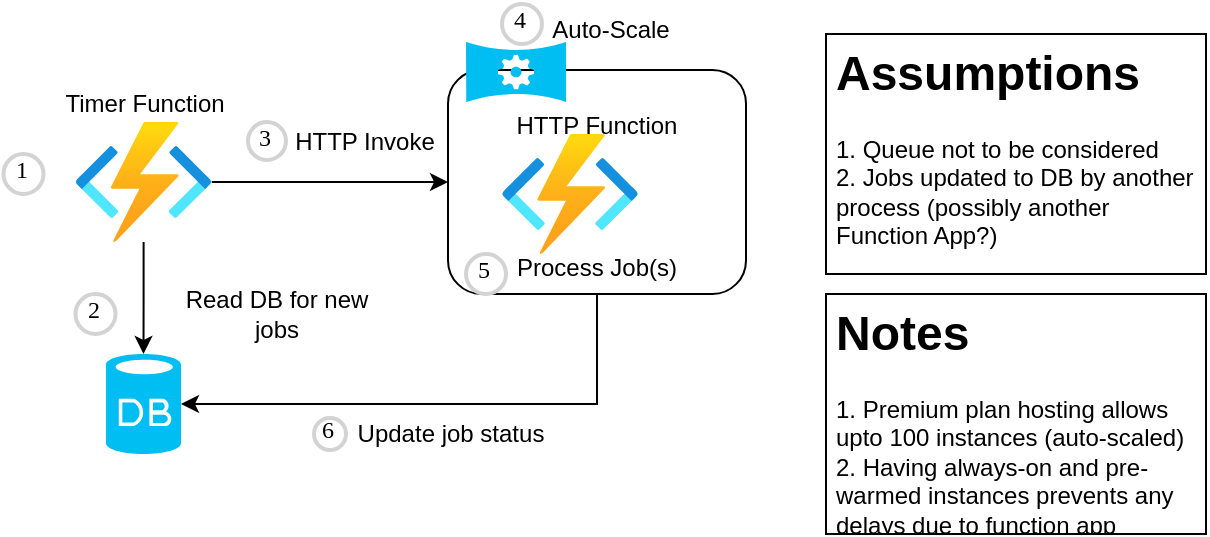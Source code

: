 <mxfile version="20.4.0" type="github">
  <diagram id="WI9T0HZ2pTsCkuznbFz-" name="Page-1">
    <mxGraphModel dx="782" dy="436" grid="1" gridSize="10" guides="1" tooltips="1" connect="1" arrows="1" fold="1" page="1" pageScale="1" pageWidth="1169" pageHeight="827" math="0" shadow="0">
      <root>
        <mxCell id="0" />
        <mxCell id="1" parent="0" />
        <mxCell id="5vCUaBXBmJkEjkjv4doE-1" value="" style="verticalLabelPosition=bottom;html=1;verticalAlign=top;align=center;strokeColor=none;fillColor=#00BEF2;shape=mxgraph.azure.database;" parent="1" vertex="1">
          <mxGeometry x="160" y="240" width="37.5" height="50" as="geometry" />
        </mxCell>
        <mxCell id="5vCUaBXBmJkEjkjv4doE-4" value="" style="aspect=fixed;html=1;points=[];align=center;image;fontSize=12;image=img/lib/azure2/compute/Function_Apps.svg;fillColor=none;opacity=0;" parent="1" vertex="1">
          <mxGeometry x="390" y="170" width="68" height="60" as="geometry" />
        </mxCell>
        <mxCell id="5vCUaBXBmJkEjkjv4doE-10" value="" style="edgeStyle=orthogonalEdgeStyle;rounded=0;orthogonalLoop=1;jettySize=auto;html=1;" parent="1" source="5vCUaBXBmJkEjkjv4doE-6" target="5vCUaBXBmJkEjkjv4doE-1" edge="1">
          <mxGeometry relative="1" as="geometry" />
        </mxCell>
        <mxCell id="pMBmEq0e-n-IR1W7mqE0-2" value="" style="edgeStyle=orthogonalEdgeStyle;rounded=0;orthogonalLoop=1;jettySize=auto;html=1;" parent="1" source="5vCUaBXBmJkEjkjv4doE-6" target="pMBmEq0e-n-IR1W7mqE0-1" edge="1">
          <mxGeometry relative="1" as="geometry" />
        </mxCell>
        <mxCell id="5vCUaBXBmJkEjkjv4doE-6" value="" style="aspect=fixed;html=1;points=[];align=center;image;fontSize=12;image=img/lib/azure2/compute/Function_Apps.svg;fillColor=none;imageBackground=default;" parent="1" vertex="1">
          <mxGeometry x="144.75" y="124" width="68" height="60" as="geometry" />
        </mxCell>
        <mxCell id="5vCUaBXBmJkEjkjv4doE-7" value="Timer Function" style="text;html=1;align=center;verticalAlign=middle;resizable=0;points=[];autosize=1;strokeColor=none;fillColor=none;" parent="1" vertex="1">
          <mxGeometry x="128.75" y="100" width="100" height="30" as="geometry" />
        </mxCell>
        <mxCell id="5vCUaBXBmJkEjkjv4doE-8" value="1" style="ellipse;whiteSpace=wrap;html=1;aspect=fixed;strokeWidth=2;fontFamily=Tahoma;spacingBottom=4;spacingRight=2;strokeColor=#d3d3d3;fillColor=none;" parent="1" vertex="1">
          <mxGeometry x="108.75" y="140" width="20" height="20" as="geometry" />
        </mxCell>
        <mxCell id="5vCUaBXBmJkEjkjv4doE-9" value="2" style="ellipse;whiteSpace=wrap;html=1;aspect=fixed;strokeWidth=2;fontFamily=Tahoma;spacingBottom=4;spacingRight=2;strokeColor=#d3d3d3;fillColor=none;" parent="1" vertex="1">
          <mxGeometry x="144.75" y="210" width="20" height="20" as="geometry" />
        </mxCell>
        <mxCell id="5vCUaBXBmJkEjkjv4doE-11" value="Read DB for new &lt;br&gt;jobs" style="text;html=1;align=center;verticalAlign=middle;resizable=0;points=[];autosize=1;strokeColor=none;fillColor=none;" parent="1" vertex="1">
          <mxGeometry x="190" y="200" width="110" height="40" as="geometry" />
        </mxCell>
        <mxCell id="5vCUaBXBmJkEjkjv4doE-12" value="" style="aspect=fixed;html=1;points=[];align=center;image;fontSize=12;image=img/lib/azure2/compute/Function_Apps.svg;fillColor=none;imageBackground=default;" parent="1" vertex="1">
          <mxGeometry x="358" y="130" width="68" height="60" as="geometry" />
        </mxCell>
        <mxCell id="5vCUaBXBmJkEjkjv4doE-13" value="3" style="ellipse;whiteSpace=wrap;html=1;aspect=fixed;strokeWidth=2;fontFamily=Tahoma;spacingBottom=4;spacingRight=2;strokeColor=#d3d3d3;fillColor=none;" parent="1" vertex="1">
          <mxGeometry x="231" y="124" width="19" height="19" as="geometry" />
        </mxCell>
        <mxCell id="pMBmEq0e-n-IR1W7mqE0-8" style="edgeStyle=orthogonalEdgeStyle;rounded=0;orthogonalLoop=1;jettySize=auto;html=1;entryX=1;entryY=0.5;entryDx=0;entryDy=0;entryPerimeter=0;" parent="1" source="pMBmEq0e-n-IR1W7mqE0-1" target="5vCUaBXBmJkEjkjv4doE-1" edge="1">
          <mxGeometry relative="1" as="geometry">
            <Array as="points">
              <mxPoint x="406" y="265" />
            </Array>
          </mxGeometry>
        </mxCell>
        <mxCell id="pMBmEq0e-n-IR1W7mqE0-1" value="&lt;br&gt;HTTP Function&lt;br&gt;&lt;br&gt;&lt;br&gt;&lt;br&gt;&lt;br&gt;Process Job(s)" style="rounded=1;whiteSpace=wrap;html=1;fillColor=none;" parent="1" vertex="1">
          <mxGeometry x="331" y="98" width="149" height="112" as="geometry" />
        </mxCell>
        <mxCell id="5vCUaBXBmJkEjkjv4doE-15" value="" style="verticalLabelPosition=bottom;html=1;verticalAlign=top;align=center;strokeColor=none;fillColor=#00BEF2;shape=mxgraph.azure.autoscale;" parent="1" vertex="1">
          <mxGeometry x="340" y="84" width="50" height="30" as="geometry" />
        </mxCell>
        <mxCell id="pMBmEq0e-n-IR1W7mqE0-3" value="4" style="ellipse;whiteSpace=wrap;html=1;aspect=fixed;strokeWidth=2;fontFamily=Tahoma;spacingBottom=4;spacingRight=2;strokeColor=#d3d3d3;fillColor=none;" parent="1" vertex="1">
          <mxGeometry x="358" y="65" width="20" height="20" as="geometry" />
        </mxCell>
        <mxCell id="pMBmEq0e-n-IR1W7mqE0-4" value="Auto-Scale" style="text;html=1;align=center;verticalAlign=middle;resizable=0;points=[];autosize=1;strokeColor=none;fillColor=none;" parent="1" vertex="1">
          <mxGeometry x="372" y="63" width="80" height="30" as="geometry" />
        </mxCell>
        <mxCell id="pMBmEq0e-n-IR1W7mqE0-5" value="5" style="ellipse;whiteSpace=wrap;html=1;aspect=fixed;strokeWidth=2;fontFamily=Tahoma;spacingBottom=4;spacingRight=2;strokeColor=#d3d3d3;fillColor=none;" parent="1" vertex="1">
          <mxGeometry x="340" y="190" width="20" height="20" as="geometry" />
        </mxCell>
        <mxCell id="pMBmEq0e-n-IR1W7mqE0-6" value="6" style="ellipse;whiteSpace=wrap;html=1;aspect=fixed;strokeWidth=2;fontFamily=Tahoma;spacingBottom=4;spacingRight=2;strokeColor=#d3d3d3;fillColor=none;" parent="1" vertex="1">
          <mxGeometry x="264" y="272" width="16" height="16" as="geometry" />
        </mxCell>
        <mxCell id="pMBmEq0e-n-IR1W7mqE0-10" value="Update job status" style="text;html=1;align=center;verticalAlign=middle;resizable=0;points=[];autosize=1;strokeColor=none;fillColor=none;" parent="1" vertex="1">
          <mxGeometry x="272" y="265" width="120" height="30" as="geometry" />
        </mxCell>
        <mxCell id="rdUxxYy60Ni9qJ_8C95A-2" value="HTTP Invoke" style="text;html=1;align=center;verticalAlign=middle;resizable=0;points=[];autosize=1;strokeColor=none;fillColor=none;" vertex="1" parent="1">
          <mxGeometry x="244" y="119" width="90" height="30" as="geometry" />
        </mxCell>
        <mxCell id="rdUxxYy60Ni9qJ_8C95A-5" value="&lt;h1&gt;Assumptions&lt;/h1&gt;&lt;div&gt;1. Queue not to be considered&lt;/div&gt;&lt;div&gt;2. Jobs updated to DB by another process (possibly another Function App?)&lt;/div&gt;" style="text;html=1;strokeColor=default;fillColor=none;spacing=5;spacingTop=-20;whiteSpace=wrap;overflow=hidden;rounded=0;" vertex="1" parent="1">
          <mxGeometry x="520" y="80" width="190" height="120" as="geometry" />
        </mxCell>
        <mxCell id="rdUxxYy60Ni9qJ_8C95A-6" value="&lt;h1&gt;Notes&lt;/h1&gt;&lt;div&gt;1. Premium plan hosting allows upto 100 instances (auto-scaled)&lt;/div&gt;&lt;div&gt;2. Having always-on and pre-warmed instances prevents any delays due to function app spawning&lt;/div&gt;" style="text;html=1;strokeColor=default;fillColor=none;spacing=5;spacingTop=-20;whiteSpace=wrap;overflow=hidden;rounded=0;" vertex="1" parent="1">
          <mxGeometry x="520" y="210" width="190" height="120" as="geometry" />
        </mxCell>
      </root>
    </mxGraphModel>
  </diagram>
</mxfile>

